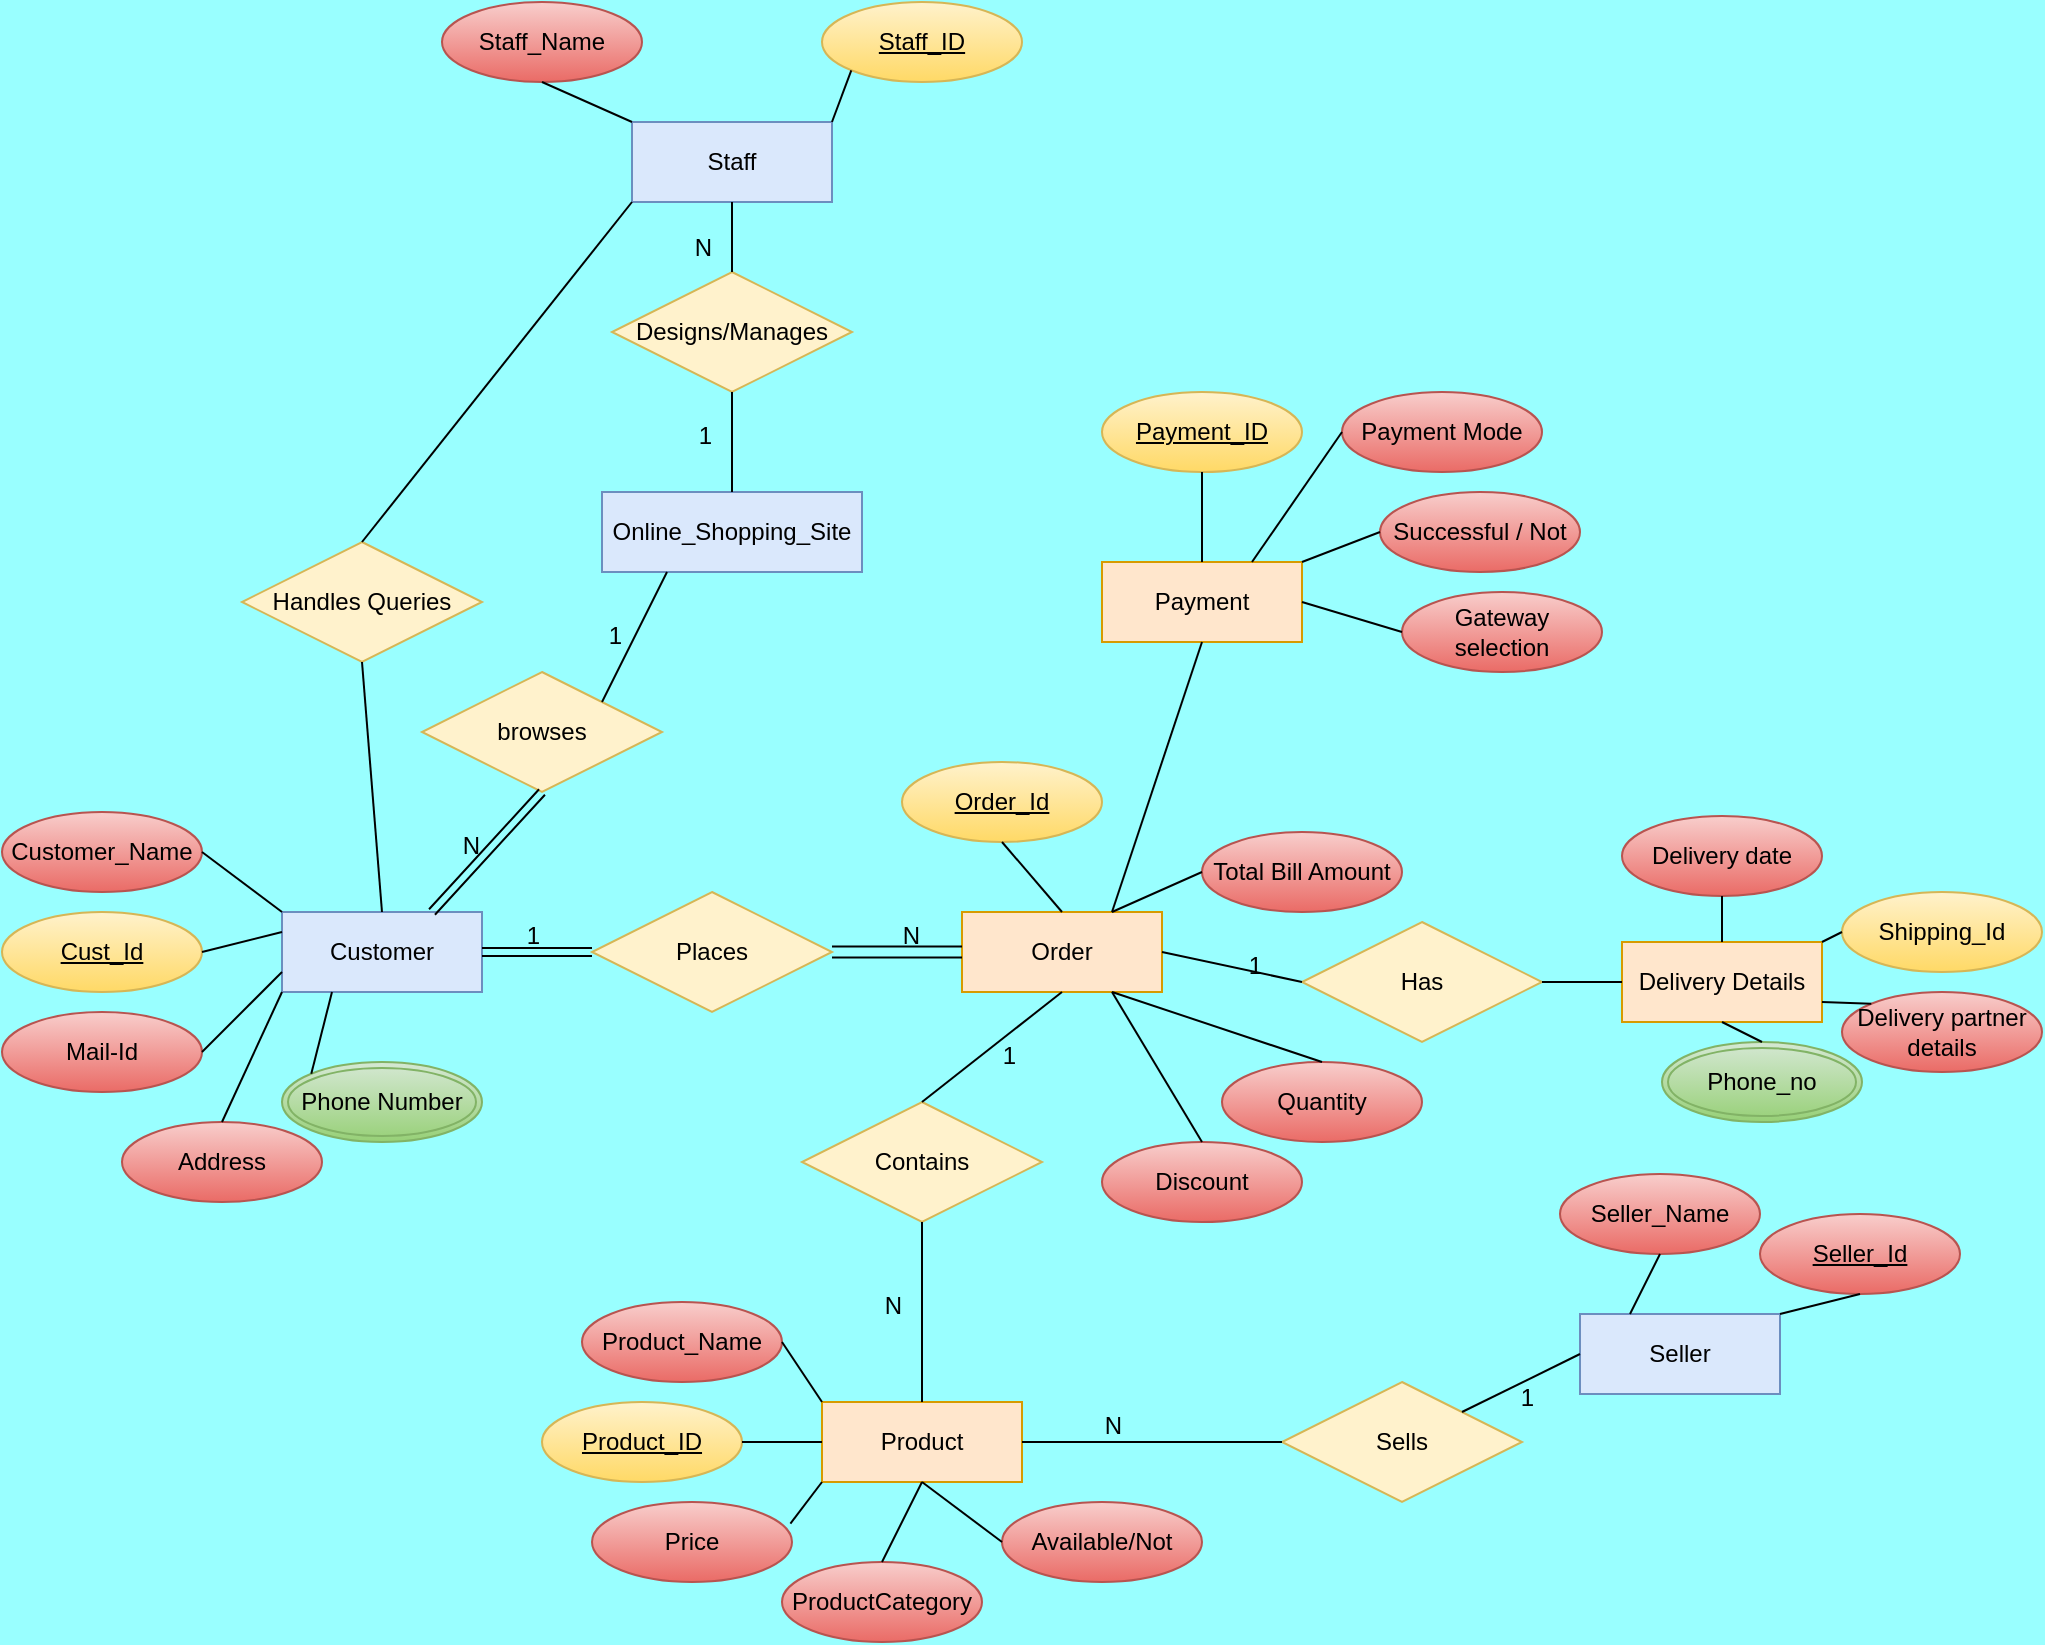 <mxfile version="20.3.3" type="github"><diagram id="R2lEEEUBdFMjLlhIrx00" name="Page-1"><mxGraphModel dx="1298" dy="705" grid="1" gridSize="10" guides="1" tooltips="1" connect="1" arrows="1" fold="1" page="1" pageScale="1" pageWidth="1100" pageHeight="850" background="#99FFFF" math="0" shadow="0" extFonts="Permanent Marker^https://fonts.googleapis.com/css?family=Permanent+Marker"><root><mxCell id="0"/><mxCell id="1" parent="0"/><mxCell id="AKN-aMWX3XaBz1HF2D---1" value="Online_Shopping_Site" style="whiteSpace=wrap;html=1;align=center;fillColor=#dae8fc;strokeColor=#6c8ebf;" vertex="1" parent="1"><mxGeometry x="347" y="257" width="130" height="40" as="geometry"/></mxCell><mxCell id="AKN-aMWX3XaBz1HF2D---2" value="Handles Queries" style="shape=rhombus;perimeter=rhombusPerimeter;whiteSpace=wrap;html=1;align=center;fillColor=#fff2cc;strokeColor=#d6b656;" vertex="1" parent="1"><mxGeometry x="167" y="282" width="120" height="60" as="geometry"/></mxCell><mxCell id="AKN-aMWX3XaBz1HF2D---3" value="browses" style="shape=rhombus;perimeter=rhombusPerimeter;whiteSpace=wrap;html=1;align=center;fillColor=#fff2cc;strokeColor=#d6b656;" vertex="1" parent="1"><mxGeometry x="257" y="347" width="120" height="60" as="geometry"/></mxCell><mxCell id="AKN-aMWX3XaBz1HF2D---5" value="Customer" style="whiteSpace=wrap;html=1;align=center;fillColor=#dae8fc;strokeColor=#6c8ebf;" vertex="1" parent="1"><mxGeometry x="187" y="467" width="100" height="40" as="geometry"/></mxCell><mxCell id="AKN-aMWX3XaBz1HF2D---6" value="Product" style="whiteSpace=wrap;html=1;align=center;fillColor=#ffe6cc;strokeColor=#d79b00;" vertex="1" parent="1"><mxGeometry x="457" y="712" width="100" height="40" as="geometry"/></mxCell><mxCell id="AKN-aMWX3XaBz1HF2D---7" value="Seller" style="whiteSpace=wrap;html=1;align=center;fillColor=#dae8fc;strokeColor=#6c8ebf;" vertex="1" parent="1"><mxGeometry x="836" y="668" width="100" height="40" as="geometry"/></mxCell><mxCell id="AKN-aMWX3XaBz1HF2D---8" value="Staff" style="whiteSpace=wrap;html=1;align=center;fillColor=#dae8fc;strokeColor=#6c8ebf;" vertex="1" parent="1"><mxGeometry x="362" y="72" width="100" height="40" as="geometry"/></mxCell><mxCell id="AKN-aMWX3XaBz1HF2D---9" value="Designs/Manages" style="shape=rhombus;perimeter=rhombusPerimeter;whiteSpace=wrap;html=1;align=center;fillColor=#fff2cc;strokeColor=#d6b656;" vertex="1" parent="1"><mxGeometry x="352" y="147" width="120" height="60" as="geometry"/></mxCell><mxCell id="AKN-aMWX3XaBz1HF2D---10" value="Address" style="ellipse;whiteSpace=wrap;html=1;align=center;fillColor=#f8cecc;gradientColor=#ea6b66;strokeColor=#b85450;" vertex="1" parent="1"><mxGeometry x="107" y="572" width="100" height="40" as="geometry"/></mxCell><mxCell id="AKN-aMWX3XaBz1HF2D---11" value="Mail-Id" style="ellipse;whiteSpace=wrap;html=1;align=center;fillColor=#f8cecc;gradientColor=#ea6b66;strokeColor=#b85450;" vertex="1" parent="1"><mxGeometry x="47" y="517" width="100" height="40" as="geometry"/></mxCell><mxCell id="AKN-aMWX3XaBz1HF2D---12" value="Customer_Name" style="ellipse;whiteSpace=wrap;html=1;align=center;fillColor=#f8cecc;gradientColor=#ea6b66;strokeColor=#b85450;" vertex="1" parent="1"><mxGeometry x="47" y="417" width="100" height="40" as="geometry"/></mxCell><mxCell id="AKN-aMWX3XaBz1HF2D---13" value="Cust_Id" style="ellipse;whiteSpace=wrap;html=1;align=center;fontStyle=4;fillColor=#fff2cc;gradientColor=#ffd966;strokeColor=#d6b656;" vertex="1" parent="1"><mxGeometry x="47" y="467" width="100" height="40" as="geometry"/></mxCell><mxCell id="AKN-aMWX3XaBz1HF2D---14" value="Places" style="shape=rhombus;perimeter=rhombusPerimeter;whiteSpace=wrap;html=1;align=center;fillColor=#fff2cc;strokeColor=#d6b656;" vertex="1" parent="1"><mxGeometry x="342" y="457" width="120" height="60" as="geometry"/></mxCell><mxCell id="AKN-aMWX3XaBz1HF2D---15" value="Sells" style="shape=rhombus;perimeter=rhombusPerimeter;whiteSpace=wrap;html=1;align=center;fillColor=#fff2cc;strokeColor=#d6b656;" vertex="1" parent="1"><mxGeometry x="687" y="702" width="120" height="60" as="geometry"/></mxCell><mxCell id="AKN-aMWX3XaBz1HF2D---16" value="Phone Number" style="ellipse;shape=doubleEllipse;margin=3;whiteSpace=wrap;html=1;align=center;fillColor=#d5e8d4;gradientColor=#97d077;strokeColor=#82b366;" vertex="1" parent="1"><mxGeometry x="187" y="542" width="100" height="40" as="geometry"/></mxCell><mxCell id="AKN-aMWX3XaBz1HF2D---17" value="" style="endArrow=none;html=1;rounded=0;exitX=1;exitY=0.5;exitDx=0;exitDy=0;entryX=0;entryY=0;entryDx=0;entryDy=0;" edge="1" parent="1" source="AKN-aMWX3XaBz1HF2D---12" target="AKN-aMWX3XaBz1HF2D---5"><mxGeometry relative="1" as="geometry"><mxPoint x="107" y="482" as="sourcePoint"/><mxPoint x="267" y="482" as="targetPoint"/></mxGeometry></mxCell><mxCell id="AKN-aMWX3XaBz1HF2D---18" value="" style="endArrow=none;html=1;rounded=0;exitX=1;exitY=0.5;exitDx=0;exitDy=0;entryX=0;entryY=0.25;entryDx=0;entryDy=0;" edge="1" parent="1" source="AKN-aMWX3XaBz1HF2D---13" target="AKN-aMWX3XaBz1HF2D---5"><mxGeometry relative="1" as="geometry"><mxPoint x="157" y="447" as="sourcePoint"/><mxPoint x="197" y="477" as="targetPoint"/></mxGeometry></mxCell><mxCell id="AKN-aMWX3XaBz1HF2D---19" value="" style="endArrow=none;html=1;rounded=0;exitX=1;exitY=0.5;exitDx=0;exitDy=0;entryX=0;entryY=0.75;entryDx=0;entryDy=0;" edge="1" parent="1" source="AKN-aMWX3XaBz1HF2D---11" target="AKN-aMWX3XaBz1HF2D---5"><mxGeometry relative="1" as="geometry"><mxPoint x="157" y="497" as="sourcePoint"/><mxPoint x="197" y="487" as="targetPoint"/></mxGeometry></mxCell><mxCell id="AKN-aMWX3XaBz1HF2D---20" value="" style="endArrow=none;html=1;rounded=0;exitX=0.5;exitY=0;exitDx=0;exitDy=0;entryX=0;entryY=1;entryDx=0;entryDy=0;" edge="1" parent="1" source="AKN-aMWX3XaBz1HF2D---10" target="AKN-aMWX3XaBz1HF2D---5"><mxGeometry relative="1" as="geometry"><mxPoint x="157" y="547" as="sourcePoint"/><mxPoint x="197" y="507" as="targetPoint"/></mxGeometry></mxCell><mxCell id="AKN-aMWX3XaBz1HF2D---21" value="" style="endArrow=none;html=1;rounded=0;exitX=0;exitY=0;exitDx=0;exitDy=0;entryX=0.25;entryY=1;entryDx=0;entryDy=0;" edge="1" parent="1" source="AKN-aMWX3XaBz1HF2D---16" target="AKN-aMWX3XaBz1HF2D---5"><mxGeometry relative="1" as="geometry"><mxPoint x="167" y="582" as="sourcePoint"/><mxPoint x="197" y="517" as="targetPoint"/></mxGeometry></mxCell><mxCell id="AKN-aMWX3XaBz1HF2D---24" value="" style="endArrow=none;html=1;rounded=0;entryX=0.25;entryY=1;entryDx=0;entryDy=0;exitX=1;exitY=0;exitDx=0;exitDy=0;" edge="1" parent="1" source="AKN-aMWX3XaBz1HF2D---3" target="AKN-aMWX3XaBz1HF2D---1"><mxGeometry relative="1" as="geometry"><mxPoint x="107" y="302" as="sourcePoint"/><mxPoint x="267" y="302" as="targetPoint"/></mxGeometry></mxCell><mxCell id="AKN-aMWX3XaBz1HF2D---25" value="1" style="resizable=0;html=1;align=right;verticalAlign=bottom;" connectable="0" vertex="1" parent="AKN-aMWX3XaBz1HF2D---24"><mxGeometry x="1" relative="1" as="geometry"><mxPoint x="-22" y="40" as="offset"/></mxGeometry></mxCell><mxCell id="AKN-aMWX3XaBz1HF2D---26" value="" style="endArrow=none;html=1;rounded=0;entryX=0.5;entryY=1;entryDx=0;entryDy=0;exitX=0.5;exitY=0;exitDx=0;exitDy=0;" edge="1" parent="1" source="AKN-aMWX3XaBz1HF2D---1" target="AKN-aMWX3XaBz1HF2D---9"><mxGeometry relative="1" as="geometry"><mxPoint x="411.44" y="257" as="sourcePoint"/><mxPoint x="411.44" y="207" as="targetPoint"/></mxGeometry></mxCell><mxCell id="AKN-aMWX3XaBz1HF2D---27" value="1" style="resizable=0;html=1;align=right;verticalAlign=bottom;" connectable="0" vertex="1" parent="AKN-aMWX3XaBz1HF2D---26"><mxGeometry x="1" relative="1" as="geometry"><mxPoint x="-10" y="30" as="offset"/></mxGeometry></mxCell><mxCell id="AKN-aMWX3XaBz1HF2D---28" value="" style="shape=link;html=1;rounded=0;exitX=0.5;exitY=1;exitDx=0;exitDy=0;entryX=0.75;entryY=0;entryDx=0;entryDy=0;" edge="1" parent="1" source="AKN-aMWX3XaBz1HF2D---3" target="AKN-aMWX3XaBz1HF2D---5"><mxGeometry relative="1" as="geometry"><mxPoint x="107" y="302" as="sourcePoint"/><mxPoint x="267" y="302" as="targetPoint"/></mxGeometry></mxCell><mxCell id="AKN-aMWX3XaBz1HF2D---29" value="N" style="resizable=0;html=1;align=right;verticalAlign=bottom;" connectable="0" vertex="1" parent="AKN-aMWX3XaBz1HF2D---28"><mxGeometry x="1" relative="1" as="geometry"><mxPoint x="25" y="-25" as="offset"/></mxGeometry></mxCell><mxCell id="AKN-aMWX3XaBz1HF2D---30" value="Order" style="whiteSpace=wrap;html=1;align=center;fillColor=#ffe6cc;strokeColor=#d79b00;" vertex="1" parent="1"><mxGeometry x="527" y="467" width="100" height="40" as="geometry"/></mxCell><mxCell id="AKN-aMWX3XaBz1HF2D---34" value="Total Bill Amount" style="ellipse;whiteSpace=wrap;html=1;align=center;fillColor=#f8cecc;gradientColor=#ea6b66;strokeColor=#b85450;" vertex="1" parent="1"><mxGeometry x="647" y="427" width="100" height="40" as="geometry"/></mxCell><mxCell id="AKN-aMWX3XaBz1HF2D---38" value="Order_Id" style="ellipse;whiteSpace=wrap;html=1;align=center;fontStyle=4;fillColor=#fff2cc;gradientColor=#ffd966;strokeColor=#d6b656;" vertex="1" parent="1"><mxGeometry x="497" y="392" width="100" height="40" as="geometry"/></mxCell><mxCell id="AKN-aMWX3XaBz1HF2D---39" value="" style="endArrow=none;html=1;rounded=0;exitX=0.5;exitY=0;exitDx=0;exitDy=0;entryX=0.5;entryY=1;entryDx=0;entryDy=0;" edge="1" parent="1" source="AKN-aMWX3XaBz1HF2D---30" target="AKN-aMWX3XaBz1HF2D---38"><mxGeometry relative="1" as="geometry"><mxPoint x="337" y="452" as="sourcePoint"/><mxPoint x="497" y="452" as="targetPoint"/></mxGeometry></mxCell><mxCell id="AKN-aMWX3XaBz1HF2D---40" value="" style="endArrow=none;html=1;rounded=0;exitX=0.75;exitY=0;exitDx=0;exitDy=0;entryX=0;entryY=0.5;entryDx=0;entryDy=0;" edge="1" parent="1" source="AKN-aMWX3XaBz1HF2D---30" target="AKN-aMWX3XaBz1HF2D---34"><mxGeometry relative="1" as="geometry"><mxPoint x="587" y="477" as="sourcePoint"/><mxPoint x="587" y="457" as="targetPoint"/></mxGeometry></mxCell><mxCell id="AKN-aMWX3XaBz1HF2D---41" value="Contains" style="shape=rhombus;perimeter=rhombusPerimeter;whiteSpace=wrap;html=1;align=center;fillColor=#fff2cc;strokeColor=#d6b656;" vertex="1" parent="1"><mxGeometry x="447" y="562" width="120" height="60" as="geometry"/></mxCell><mxCell id="AKN-aMWX3XaBz1HF2D---49" value="" style="shape=link;html=1;rounded=0;exitX=1;exitY=0.5;exitDx=0;exitDy=0;entryX=0;entryY=0.5;entryDx=0;entryDy=0;" edge="1" parent="1" source="AKN-aMWX3XaBz1HF2D---5" target="AKN-aMWX3XaBz1HF2D---14"><mxGeometry relative="1" as="geometry"><mxPoint x="287" y="486.44" as="sourcePoint"/><mxPoint x="447" y="486.44" as="targetPoint"/></mxGeometry></mxCell><mxCell id="AKN-aMWX3XaBz1HF2D---50" value="1" style="resizable=0;html=1;align=right;verticalAlign=bottom;" connectable="0" vertex="1" parent="AKN-aMWX3XaBz1HF2D---49"><mxGeometry x="1" relative="1" as="geometry"><mxPoint x="-26" as="offset"/></mxGeometry></mxCell><mxCell id="AKN-aMWX3XaBz1HF2D---51" value="" style="shape=link;html=1;rounded=0;entryX=0;entryY=0.5;entryDx=0;entryDy=0;exitX=1;exitY=0.5;exitDx=0;exitDy=0;width=-5.556;" edge="1" parent="1" source="AKN-aMWX3XaBz1HF2D---14" target="AKN-aMWX3XaBz1HF2D---30"><mxGeometry relative="1" as="geometry"><mxPoint x="457" y="487" as="sourcePoint"/><mxPoint x="467" y="492" as="targetPoint"/></mxGeometry></mxCell><mxCell id="AKN-aMWX3XaBz1HF2D---52" value="N" style="resizable=0;html=1;align=right;verticalAlign=bottom;" connectable="0" vertex="1" parent="AKN-aMWX3XaBz1HF2D---51"><mxGeometry x="1" relative="1" as="geometry"><mxPoint x="-21" as="offset"/></mxGeometry></mxCell><mxCell id="AKN-aMWX3XaBz1HF2D---55" value="" style="endArrow=none;html=1;rounded=0;entryX=0.5;entryY=1;entryDx=0;entryDy=0;exitX=0.5;exitY=0;exitDx=0;exitDy=0;" edge="1" parent="1" source="AKN-aMWX3XaBz1HF2D---41" target="AKN-aMWX3XaBz1HF2D---30"><mxGeometry relative="1" as="geometry"><mxPoint x="534.5" y="569.5" as="sourcePoint"/><mxPoint x="567" y="504.5" as="targetPoint"/></mxGeometry></mxCell><mxCell id="AKN-aMWX3XaBz1HF2D---56" value="1" style="resizable=0;html=1;align=right;verticalAlign=bottom;" connectable="0" vertex="1" parent="AKN-aMWX3XaBz1HF2D---55"><mxGeometry x="1" relative="1" as="geometry"><mxPoint x="-22" y="40" as="offset"/></mxGeometry></mxCell><mxCell id="AKN-aMWX3XaBz1HF2D---57" value="" style="endArrow=none;html=1;rounded=0;exitX=0.5;exitY=1;exitDx=0;exitDy=0;entryX=0.5;entryY=0;entryDx=0;entryDy=0;" edge="1" parent="1" source="AKN-aMWX3XaBz1HF2D---41" target="AKN-aMWX3XaBz1HF2D---6"><mxGeometry relative="1" as="geometry"><mxPoint x="307" y="492" as="sourcePoint"/><mxPoint x="467" y="492" as="targetPoint"/></mxGeometry></mxCell><mxCell id="AKN-aMWX3XaBz1HF2D---58" value="N" style="resizable=0;html=1;align=right;verticalAlign=bottom;" connectable="0" vertex="1" parent="AKN-aMWX3XaBz1HF2D---57"><mxGeometry x="1" relative="1" as="geometry"><mxPoint x="-10" y="-40" as="offset"/></mxGeometry></mxCell><mxCell id="AKN-aMWX3XaBz1HF2D---59" value="Price" style="ellipse;whiteSpace=wrap;html=1;align=center;fillColor=#f8cecc;gradientColor=#ea6b66;strokeColor=#b85450;" vertex="1" parent="1"><mxGeometry x="342" y="762" width="100" height="40" as="geometry"/></mxCell><mxCell id="AKN-aMWX3XaBz1HF2D---60" value="Product_Name" style="ellipse;whiteSpace=wrap;html=1;align=center;fillColor=#f8cecc;gradientColor=#ea6b66;strokeColor=#b85450;" vertex="1" parent="1"><mxGeometry x="337" y="662" width="100" height="40" as="geometry"/></mxCell><mxCell id="AKN-aMWX3XaBz1HF2D---61" value="Product_ID" style="ellipse;whiteSpace=wrap;html=1;align=center;fontStyle=4;fillColor=#fff2cc;gradientColor=#ffd966;strokeColor=#d6b656;" vertex="1" parent="1"><mxGeometry x="317" y="712" width="100" height="40" as="geometry"/></mxCell><mxCell id="AKN-aMWX3XaBz1HF2D---62" value="" style="endArrow=none;html=1;rounded=0;exitX=1;exitY=0.5;exitDx=0;exitDy=0;entryX=0;entryY=0.5;entryDx=0;entryDy=0;" edge="1" parent="1" source="AKN-aMWX3XaBz1HF2D---61" target="AKN-aMWX3XaBz1HF2D---6"><mxGeometry relative="1" as="geometry"><mxPoint x="612" y="477" as="sourcePoint"/><mxPoint x="657" y="457" as="targetPoint"/></mxGeometry></mxCell><mxCell id="AKN-aMWX3XaBz1HF2D---63" value="" style="endArrow=none;html=1;rounded=0;exitX=1;exitY=0.5;exitDx=0;exitDy=0;entryX=0;entryY=0;entryDx=0;entryDy=0;" edge="1" parent="1" source="AKN-aMWX3XaBz1HF2D---60" target="AKN-aMWX3XaBz1HF2D---6"><mxGeometry relative="1" as="geometry"><mxPoint x="622" y="487" as="sourcePoint"/><mxPoint x="667" y="467" as="targetPoint"/></mxGeometry></mxCell><mxCell id="AKN-aMWX3XaBz1HF2D---64" value="" style="endArrow=none;html=1;rounded=0;exitX=0.992;exitY=0.269;exitDx=0;exitDy=0;entryX=0;entryY=1;entryDx=0;entryDy=0;exitPerimeter=0;" edge="1" parent="1" source="AKN-aMWX3XaBz1HF2D---59" target="AKN-aMWX3XaBz1HF2D---6"><mxGeometry relative="1" as="geometry"><mxPoint x="447.0" y="692" as="sourcePoint"/><mxPoint x="467" y="722" as="targetPoint"/></mxGeometry></mxCell><mxCell id="AKN-aMWX3XaBz1HF2D---65" value="" style="endArrow=none;html=1;rounded=0;exitX=0;exitY=0.5;exitDx=0;exitDy=0;entryX=1;entryY=0.5;entryDx=0;entryDy=0;" edge="1" parent="1" source="AKN-aMWX3XaBz1HF2D---15" target="AKN-aMWX3XaBz1HF2D---6"><mxGeometry relative="1" as="geometry"><mxPoint x="517" y="632" as="sourcePoint"/><mxPoint x="557" y="732" as="targetPoint"/></mxGeometry></mxCell><mxCell id="AKN-aMWX3XaBz1HF2D---66" value="N" style="resizable=0;html=1;align=right;verticalAlign=bottom;" connectable="0" vertex="1" parent="AKN-aMWX3XaBz1HF2D---65"><mxGeometry x="1" relative="1" as="geometry"><mxPoint x="50" as="offset"/></mxGeometry></mxCell><mxCell id="AKN-aMWX3XaBz1HF2D---67" value="" style="endArrow=none;html=1;rounded=0;entryX=0;entryY=0.5;entryDx=0;entryDy=0;exitX=1;exitY=0;exitDx=0;exitDy=0;" edge="1" parent="1" source="AKN-aMWX3XaBz1HF2D---15" target="AKN-aMWX3XaBz1HF2D---7"><mxGeometry relative="1" as="geometry"><mxPoint x="777" y="712" as="sourcePoint"/><mxPoint x="847" y="657" as="targetPoint"/></mxGeometry></mxCell><mxCell id="AKN-aMWX3XaBz1HF2D---68" value="1" style="resizable=0;html=1;align=right;verticalAlign=bottom;" connectable="0" vertex="1" parent="AKN-aMWX3XaBz1HF2D---67"><mxGeometry x="1" relative="1" as="geometry"><mxPoint x="-22" y="30" as="offset"/></mxGeometry></mxCell><mxCell id="AKN-aMWX3XaBz1HF2D---69" value="Seller_Name" style="ellipse;whiteSpace=wrap;html=1;align=center;fillColor=#f8cecc;gradientColor=#ea6b66;strokeColor=#b85450;" vertex="1" parent="1"><mxGeometry x="826" y="598" width="100" height="40" as="geometry"/></mxCell><mxCell id="AKN-aMWX3XaBz1HF2D---70" value="Seller_Id" style="ellipse;whiteSpace=wrap;html=1;align=center;fontStyle=4;fillColor=#f8cecc;gradientColor=#ea6b66;strokeColor=#b85450;" vertex="1" parent="1"><mxGeometry x="926" y="618" width="100" height="40" as="geometry"/></mxCell><mxCell id="AKN-aMWX3XaBz1HF2D---71" value="" style="endArrow=none;html=1;rounded=0;exitX=0.25;exitY=0;exitDx=0;exitDy=0;entryX=0.5;entryY=1;entryDx=0;entryDy=0;" edge="1" parent="1" source="AKN-aMWX3XaBz1HF2D---7" target="AKN-aMWX3XaBz1HF2D---69"><mxGeometry relative="1" as="geometry"><mxPoint x="465.2" y="808.76" as="sourcePoint"/><mxPoint x="486" y="788" as="targetPoint"/></mxGeometry></mxCell><mxCell id="AKN-aMWX3XaBz1HF2D---72" value="" style="endArrow=none;html=1;rounded=0;exitX=1;exitY=0;exitDx=0;exitDy=0;entryX=0.5;entryY=1;entryDx=0;entryDy=0;" edge="1" parent="1" source="AKN-aMWX3XaBz1HF2D---7" target="AKN-aMWX3XaBz1HF2D---70"><mxGeometry relative="1" as="geometry"><mxPoint x="871" y="678" as="sourcePoint"/><mxPoint x="886" y="648" as="targetPoint"/></mxGeometry></mxCell><mxCell id="AKN-aMWX3XaBz1HF2D---73" value="Staff_Name" style="ellipse;whiteSpace=wrap;html=1;align=center;fillColor=#f8cecc;gradientColor=#ea6b66;strokeColor=#b85450;" vertex="1" parent="1"><mxGeometry x="267" y="12" width="100" height="40" as="geometry"/></mxCell><mxCell id="AKN-aMWX3XaBz1HF2D---75" value="Staff_ID" style="ellipse;whiteSpace=wrap;html=1;align=center;fontStyle=4;fillColor=#fff2cc;gradientColor=#ffd966;strokeColor=#d6b656;" vertex="1" parent="1"><mxGeometry x="457" y="12" width="100" height="40" as="geometry"/></mxCell><mxCell id="AKN-aMWX3XaBz1HF2D---76" value="Quantity" style="ellipse;whiteSpace=wrap;html=1;align=center;fillColor=#f8cecc;gradientColor=#ea6b66;strokeColor=#b85450;" vertex="1" parent="1"><mxGeometry x="657" y="542" width="100" height="40" as="geometry"/></mxCell><mxCell id="AKN-aMWX3XaBz1HF2D---77" value="" style="endArrow=none;html=1;rounded=0;exitX=0.75;exitY=1;exitDx=0;exitDy=0;entryX=0.5;entryY=0;entryDx=0;entryDy=0;" edge="1" parent="1" source="AKN-aMWX3XaBz1HF2D---30" target="AKN-aMWX3XaBz1HF2D---76"><mxGeometry relative="1" as="geometry"><mxPoint x="612" y="477" as="sourcePoint"/><mxPoint x="657" y="457" as="targetPoint"/></mxGeometry></mxCell><mxCell id="AKN-aMWX3XaBz1HF2D---78" value="Has" style="shape=rhombus;perimeter=rhombusPerimeter;whiteSpace=wrap;html=1;align=center;fillColor=#fff2cc;strokeColor=#d6b656;" vertex="1" parent="1"><mxGeometry x="697" y="472" width="120" height="60" as="geometry"/></mxCell><mxCell id="AKN-aMWX3XaBz1HF2D---79" value="" style="endArrow=none;html=1;rounded=0;entryX=1;entryY=0.5;entryDx=0;entryDy=0;exitX=0;exitY=0.5;exitDx=0;exitDy=0;" edge="1" parent="1" source="AKN-aMWX3XaBz1HF2D---78" target="AKN-aMWX3XaBz1HF2D---30"><mxGeometry relative="1" as="geometry"><mxPoint x="517" y="572.0" as="sourcePoint"/><mxPoint x="587" y="517.0" as="targetPoint"/></mxGeometry></mxCell><mxCell id="AKN-aMWX3XaBz1HF2D---80" value="1" style="resizable=0;html=1;align=right;verticalAlign=bottom;" connectable="0" vertex="1" parent="AKN-aMWX3XaBz1HF2D---79"><mxGeometry x="1" relative="1" as="geometry"><mxPoint x="50" y="15" as="offset"/></mxGeometry></mxCell><mxCell id="AKN-aMWX3XaBz1HF2D---81" value="Delivery Details" style="whiteSpace=wrap;html=1;align=center;fillColor=#ffe6cc;strokeColor=#d79b00;" vertex="1" parent="1"><mxGeometry x="857" y="482" width="100" height="40" as="geometry"/></mxCell><mxCell id="AKN-aMWX3XaBz1HF2D---82" value="" style="endArrow=none;html=1;rounded=0;exitX=1;exitY=0.5;exitDx=0;exitDy=0;entryX=0;entryY=0.5;entryDx=0;entryDy=0;" edge="1" parent="1" source="AKN-aMWX3XaBz1HF2D---78" target="AKN-aMWX3XaBz1HF2D---81"><mxGeometry relative="1" as="geometry"><mxPoint x="477" y="452" as="sourcePoint"/><mxPoint x="637" y="452" as="targetPoint"/></mxGeometry></mxCell><mxCell id="AKN-aMWX3XaBz1HF2D---83" value="Delivery date" style="ellipse;whiteSpace=wrap;html=1;align=center;fillColor=#f8cecc;gradientColor=#ea6b66;strokeColor=#b85450;" vertex="1" parent="1"><mxGeometry x="857" y="419" width="100" height="40" as="geometry"/></mxCell><mxCell id="AKN-aMWX3XaBz1HF2D---84" value="Shipping_Id" style="ellipse;whiteSpace=wrap;html=1;align=center;fillColor=#fff2cc;gradientColor=#ffd966;strokeColor=#d6b656;" vertex="1" parent="1"><mxGeometry x="967" y="457" width="100" height="40" as="geometry"/></mxCell><mxCell id="AKN-aMWX3XaBz1HF2D---85" value="Delivery partner details" style="ellipse;whiteSpace=wrap;html=1;align=center;fillColor=#f8cecc;gradientColor=#ea6b66;strokeColor=#b85450;" vertex="1" parent="1"><mxGeometry x="967" y="507" width="100" height="40" as="geometry"/></mxCell><mxCell id="AKN-aMWX3XaBz1HF2D---86" value="Phone_no" style="ellipse;shape=doubleEllipse;margin=3;whiteSpace=wrap;html=1;align=center;fillColor=#d5e8d4;gradientColor=#97d077;strokeColor=#82b366;" vertex="1" parent="1"><mxGeometry x="877" y="532" width="100" height="40" as="geometry"/></mxCell><mxCell id="AKN-aMWX3XaBz1HF2D---87" value="" style="endArrow=none;html=1;rounded=0;entryX=0.5;entryY=1;entryDx=0;entryDy=0;exitX=0.5;exitY=0;exitDx=0;exitDy=0;" edge="1" parent="1" source="AKN-aMWX3XaBz1HF2D---81" target="AKN-aMWX3XaBz1HF2D---83"><mxGeometry relative="1" as="geometry"><mxPoint x="907" y="492" as="sourcePoint"/><mxPoint x="867" y="622.0" as="targetPoint"/></mxGeometry></mxCell><mxCell id="AKN-aMWX3XaBz1HF2D---88" value="" style="endArrow=none;html=1;rounded=0;entryX=0;entryY=0.5;entryDx=0;entryDy=0;exitX=1;exitY=0;exitDx=0;exitDy=0;" edge="1" parent="1" source="AKN-aMWX3XaBz1HF2D---81" target="AKN-aMWX3XaBz1HF2D---84"><mxGeometry relative="1" as="geometry"><mxPoint x="927" y="492" as="sourcePoint"/><mxPoint x="917" y="469" as="targetPoint"/></mxGeometry></mxCell><mxCell id="AKN-aMWX3XaBz1HF2D---89" value="" style="endArrow=none;html=1;rounded=0;entryX=0;entryY=0;entryDx=0;entryDy=0;exitX=1;exitY=0.75;exitDx=0;exitDy=0;" edge="1" parent="1" source="AKN-aMWX3XaBz1HF2D---81" target="AKN-aMWX3XaBz1HF2D---85"><mxGeometry relative="1" as="geometry"><mxPoint x="967" y="492.0" as="sourcePoint"/><mxPoint x="977.0" y="487.0" as="targetPoint"/></mxGeometry></mxCell><mxCell id="AKN-aMWX3XaBz1HF2D---90" value="" style="endArrow=none;html=1;rounded=0;entryX=0.5;entryY=0;entryDx=0;entryDy=0;exitX=0.5;exitY=1;exitDx=0;exitDy=0;" edge="1" parent="1" source="AKN-aMWX3XaBz1HF2D---81" target="AKN-aMWX3XaBz1HF2D---86"><mxGeometry relative="1" as="geometry"><mxPoint x="967" y="522.0" as="sourcePoint"/><mxPoint x="991.645" y="522.858" as="targetPoint"/></mxGeometry></mxCell><mxCell id="AKN-aMWX3XaBz1HF2D---95" value="" style="endArrow=none;html=1;rounded=0;exitX=0.5;exitY=0;exitDx=0;exitDy=0;entryX=0.5;entryY=1;entryDx=0;entryDy=0;" edge="1" parent="1" source="AKN-aMWX3XaBz1HF2D---5" target="AKN-aMWX3XaBz1HF2D---2"><mxGeometry relative="1" as="geometry"><mxPoint x="417" y="452" as="sourcePoint"/><mxPoint x="577" y="452" as="targetPoint"/></mxGeometry></mxCell><mxCell id="AKN-aMWX3XaBz1HF2D---97" value="" style="endArrow=none;html=1;rounded=0;entryX=0;entryY=1;entryDx=0;entryDy=0;exitX=0.5;exitY=0;exitDx=0;exitDy=0;" edge="1" parent="1" source="AKN-aMWX3XaBz1HF2D---2" target="AKN-aMWX3XaBz1HF2D---8"><mxGeometry relative="1" as="geometry"><mxPoint x="227.0" y="182" as="sourcePoint"/><mxPoint x="237" y="232" as="targetPoint"/></mxGeometry></mxCell><mxCell id="AKN-aMWX3XaBz1HF2D---98" value="" style="endArrow=none;html=1;rounded=0;exitX=0.5;exitY=1;exitDx=0;exitDy=0;entryX=0;entryY=0;entryDx=0;entryDy=0;" edge="1" parent="1" source="AKN-aMWX3XaBz1HF2D---73" target="AKN-aMWX3XaBz1HF2D---8"><mxGeometry relative="1" as="geometry"><mxPoint x="417" y="312" as="sourcePoint"/><mxPoint x="577" y="312" as="targetPoint"/></mxGeometry></mxCell><mxCell id="AKN-aMWX3XaBz1HF2D---99" value="" style="endArrow=none;html=1;rounded=0;exitX=0;exitY=1;exitDx=0;exitDy=0;entryX=1;entryY=0;entryDx=0;entryDy=0;" edge="1" parent="1" source="AKN-aMWX3XaBz1HF2D---75" target="AKN-aMWX3XaBz1HF2D---8"><mxGeometry relative="1" as="geometry"><mxPoint x="327" y="62" as="sourcePoint"/><mxPoint x="372" y="82" as="targetPoint"/></mxGeometry></mxCell><mxCell id="AKN-aMWX3XaBz1HF2D---101" value="" style="endArrow=none;html=1;rounded=0;entryX=0.5;entryY=1;entryDx=0;entryDy=0;exitX=0.5;exitY=0;exitDx=0;exitDy=0;" edge="1" parent="1" source="AKN-aMWX3XaBz1HF2D---9" target="AKN-aMWX3XaBz1HF2D---8"><mxGeometry relative="1" as="geometry"><mxPoint x="417" y="312" as="sourcePoint"/><mxPoint x="577" y="312" as="targetPoint"/></mxGeometry></mxCell><mxCell id="AKN-aMWX3XaBz1HF2D---102" value="N" style="resizable=0;html=1;align=right;verticalAlign=bottom;" connectable="0" vertex="1" parent="AKN-aMWX3XaBz1HF2D---101"><mxGeometry x="1" relative="1" as="geometry"><mxPoint x="-10" y="31" as="offset"/></mxGeometry></mxCell><mxCell id="AKN-aMWX3XaBz1HF2D---104" value="ProductCategory" style="ellipse;whiteSpace=wrap;html=1;align=center;fillColor=#f8cecc;gradientColor=#ea6b66;strokeColor=#b85450;" vertex="1" parent="1"><mxGeometry x="437" y="792" width="100" height="40" as="geometry"/></mxCell><mxCell id="AKN-aMWX3XaBz1HF2D---105" value="" style="endArrow=none;html=1;rounded=0;exitX=0.5;exitY=0;exitDx=0;exitDy=0;entryX=0.5;entryY=1;entryDx=0;entryDy=0;" edge="1" parent="1" source="AKN-aMWX3XaBz1HF2D---104" target="AKN-aMWX3XaBz1HF2D---6"><mxGeometry relative="1" as="geometry"><mxPoint x="451.2" y="782.76" as="sourcePoint"/><mxPoint x="467" y="762.0" as="targetPoint"/></mxGeometry></mxCell><mxCell id="AKN-aMWX3XaBz1HF2D---106" value="Available/Not" style="ellipse;whiteSpace=wrap;html=1;align=center;fillColor=#f8cecc;gradientColor=#ea6b66;strokeColor=#b85450;" vertex="1" parent="1"><mxGeometry x="547" y="762" width="100" height="40" as="geometry"/></mxCell><mxCell id="AKN-aMWX3XaBz1HF2D---107" value="" style="endArrow=none;html=1;rounded=0;exitX=0.5;exitY=1;exitDx=0;exitDy=0;entryX=0;entryY=0.5;entryDx=0;entryDy=0;" edge="1" parent="1" source="AKN-aMWX3XaBz1HF2D---6" target="AKN-aMWX3XaBz1HF2D---106"><mxGeometry relative="1" as="geometry"><mxPoint x="417" y="422" as="sourcePoint"/><mxPoint x="577" y="422" as="targetPoint"/></mxGeometry></mxCell><mxCell id="AKN-aMWX3XaBz1HF2D---108" value="Discount" style="ellipse;whiteSpace=wrap;html=1;align=center;fillColor=#f8cecc;gradientColor=#ea6b66;strokeColor=#b85450;" vertex="1" parent="1"><mxGeometry x="597" y="582" width="100" height="40" as="geometry"/></mxCell><mxCell id="AKN-aMWX3XaBz1HF2D---109" value="" style="endArrow=none;html=1;rounded=0;exitX=0.75;exitY=1;exitDx=0;exitDy=0;entryX=0.5;entryY=0;entryDx=0;entryDy=0;" edge="1" parent="1" source="AKN-aMWX3XaBz1HF2D---30" target="AKN-aMWX3XaBz1HF2D---108"><mxGeometry relative="1" as="geometry"><mxPoint x="612" y="517.0" as="sourcePoint"/><mxPoint x="657" y="562.0" as="targetPoint"/></mxGeometry></mxCell><mxCell id="AKN-aMWX3XaBz1HF2D---110" value="Payment" style="whiteSpace=wrap;html=1;align=center;fillColor=#ffe6cc;strokeColor=#d79b00;" vertex="1" parent="1"><mxGeometry x="597" y="292" width="100" height="40" as="geometry"/></mxCell><mxCell id="AKN-aMWX3XaBz1HF2D---111" value="" style="endArrow=none;html=1;rounded=0;exitX=0.75;exitY=0;exitDx=0;exitDy=0;entryX=0.5;entryY=1;entryDx=0;entryDy=0;" edge="1" parent="1" source="AKN-aMWX3XaBz1HF2D---30" target="AKN-aMWX3XaBz1HF2D---110"><mxGeometry relative="1" as="geometry"><mxPoint x="417" y="422" as="sourcePoint"/><mxPoint x="577" y="422" as="targetPoint"/></mxGeometry></mxCell><mxCell id="AKN-aMWX3XaBz1HF2D---112" value="Payment Mode" style="ellipse;whiteSpace=wrap;html=1;align=center;fillColor=#f8cecc;gradientColor=#ea6b66;strokeColor=#b85450;" vertex="1" parent="1"><mxGeometry x="717" y="207" width="100" height="40" as="geometry"/></mxCell><mxCell id="AKN-aMWX3XaBz1HF2D---113" value="Payment_ID" style="ellipse;whiteSpace=wrap;html=1;align=center;fontStyle=4;fillColor=#fff2cc;gradientColor=#ffd966;strokeColor=#d6b656;" vertex="1" parent="1"><mxGeometry x="597" y="207" width="100" height="40" as="geometry"/></mxCell><mxCell id="AKN-aMWX3XaBz1HF2D---114" value="Gateway selection" style="ellipse;whiteSpace=wrap;html=1;align=center;fillColor=#f8cecc;gradientColor=#ea6b66;strokeColor=#b85450;" vertex="1" parent="1"><mxGeometry x="747" y="307" width="100" height="40" as="geometry"/></mxCell><mxCell id="AKN-aMWX3XaBz1HF2D---115" value="Successful / Not" style="ellipse;whiteSpace=wrap;html=1;align=center;fillColor=#f8cecc;gradientColor=#ea6b66;strokeColor=#b85450;" vertex="1" parent="1"><mxGeometry x="736" y="257" width="100" height="40" as="geometry"/></mxCell><mxCell id="AKN-aMWX3XaBz1HF2D---116" value="" style="endArrow=none;html=1;rounded=0;exitX=0.5;exitY=0;exitDx=0;exitDy=0;entryX=0.5;entryY=1;entryDx=0;entryDy=0;" edge="1" parent="1" source="AKN-aMWX3XaBz1HF2D---110" target="AKN-aMWX3XaBz1HF2D---113"><mxGeometry relative="1" as="geometry"><mxPoint x="612" y="477.0" as="sourcePoint"/><mxPoint x="657" y="342.0" as="targetPoint"/></mxGeometry></mxCell><mxCell id="AKN-aMWX3XaBz1HF2D---117" value="" style="endArrow=none;html=1;rounded=0;entryX=0;entryY=0.5;entryDx=0;entryDy=0;exitX=0.75;exitY=0;exitDx=0;exitDy=0;" edge="1" parent="1" source="AKN-aMWX3XaBz1HF2D---110" target="AKN-aMWX3XaBz1HF2D---112"><mxGeometry relative="1" as="geometry"><mxPoint x="677" y="292" as="sourcePoint"/><mxPoint x="657" y="257" as="targetPoint"/></mxGeometry></mxCell><mxCell id="AKN-aMWX3XaBz1HF2D---118" value="" style="endArrow=none;html=1;rounded=0;entryX=0;entryY=0.5;entryDx=0;entryDy=0;exitX=1;exitY=0;exitDx=0;exitDy=0;" edge="1" parent="1" source="AKN-aMWX3XaBz1HF2D---110" target="AKN-aMWX3XaBz1HF2D---115"><mxGeometry relative="1" as="geometry"><mxPoint x="682" y="302.0" as="sourcePoint"/><mxPoint x="727" y="287" as="targetPoint"/></mxGeometry></mxCell><mxCell id="AKN-aMWX3XaBz1HF2D---119" value="" style="endArrow=none;html=1;rounded=0;entryX=0;entryY=0.5;entryDx=0;entryDy=0;exitX=1;exitY=0.5;exitDx=0;exitDy=0;" edge="1" parent="1" source="AKN-aMWX3XaBz1HF2D---110" target="AKN-aMWX3XaBz1HF2D---114"><mxGeometry relative="1" as="geometry"><mxPoint x="707" y="302.0" as="sourcePoint"/><mxPoint x="746" y="287" as="targetPoint"/></mxGeometry></mxCell></root></mxGraphModel></diagram></mxfile>